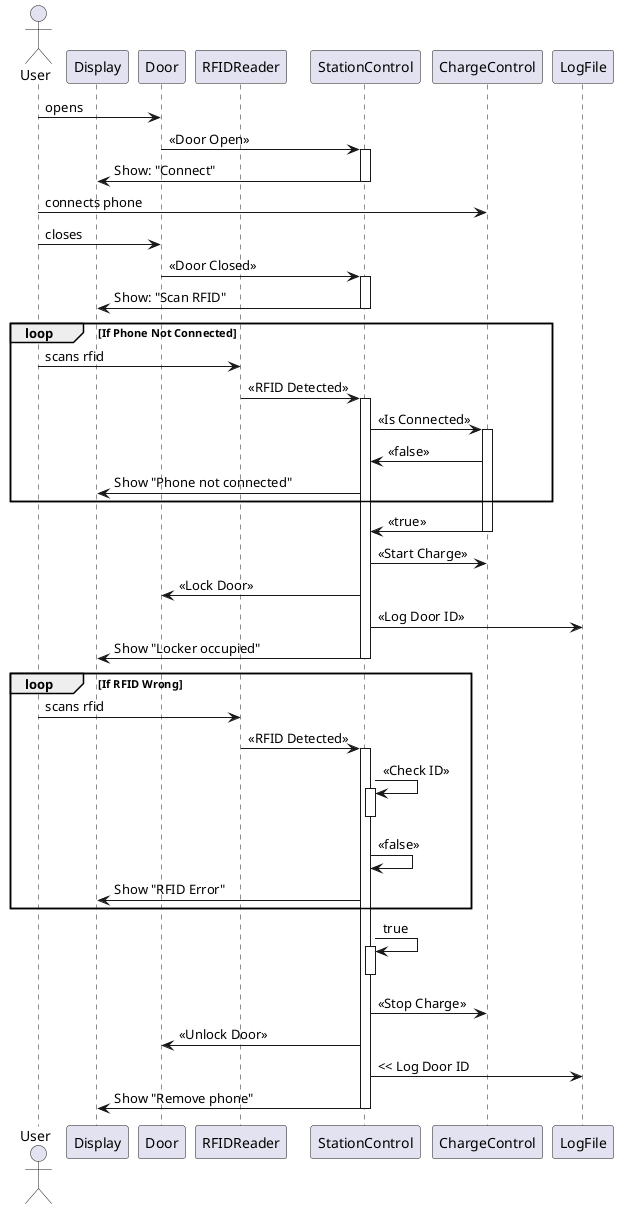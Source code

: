 @startuml

actor       User   
participant Display 
participant Door
participant RFIDReader
participant StationControl
participant ChargeControl
participant LogFile

User -> Door : opens 

Door -> StationControl : << Door Open >>
activate StationControl

StationControl -> Display : Show: "Connect"
deactivate StationControl

User -> ChargeControl : connects phone

User -> Door : closes


Door -> StationControl : << Door Closed >>
activate StationControl

StationControl -> Display : Show: "Scan RFID"
deactivate StationControl

   loop If Phone Not Connected

    User -> RFIDReader : scans rfid

    RFIDReader -> StationControl : << RFID Detected >>
    activate StationControl

    StationControl -> ChargeControl : << Is Connected >>
    activate ChargeControl

    ChargeControl -> StationControl : << false >>

    StationControl -> Display : Show "Phone not connected"

    end

    ChargeControl -> StationControl : << true >>
    deactivate ChargeControl

    StationControl -> ChargeControl : << Start Charge >>
    
    StationControl -> Door : << Lock Door >>

    StationControl -> LogFile : << Log Door ID >>

    StationControl -> Display : Show "Locker occupied"
    deactivate StationControl

  loop If RFID Wrong    

    User -> RFIDReader : scans rfid

    RFIDReader -> StationControl : << RFID Detected >>
    activate StationControl

    
    StationControl -> StationControl : << Check ID >>
    activate StationControl
    

    deactivate StationControl
    StationControl -> StationControl : << false >>

    StationControl -> Display : Show "RFID Error"
   end

    StationControl -> StationControl : true
    activate StationControl
    

    deactivate StationControl
    StationControl -> ChargeControl : << Stop Charge >>

    StationControl -> Door : << Unlock Door >>

    StationControl -> LogFile : << Log Door ID

    StationControl -> Display : Show "Remove phone"

    deactivate StationControl
@enduml